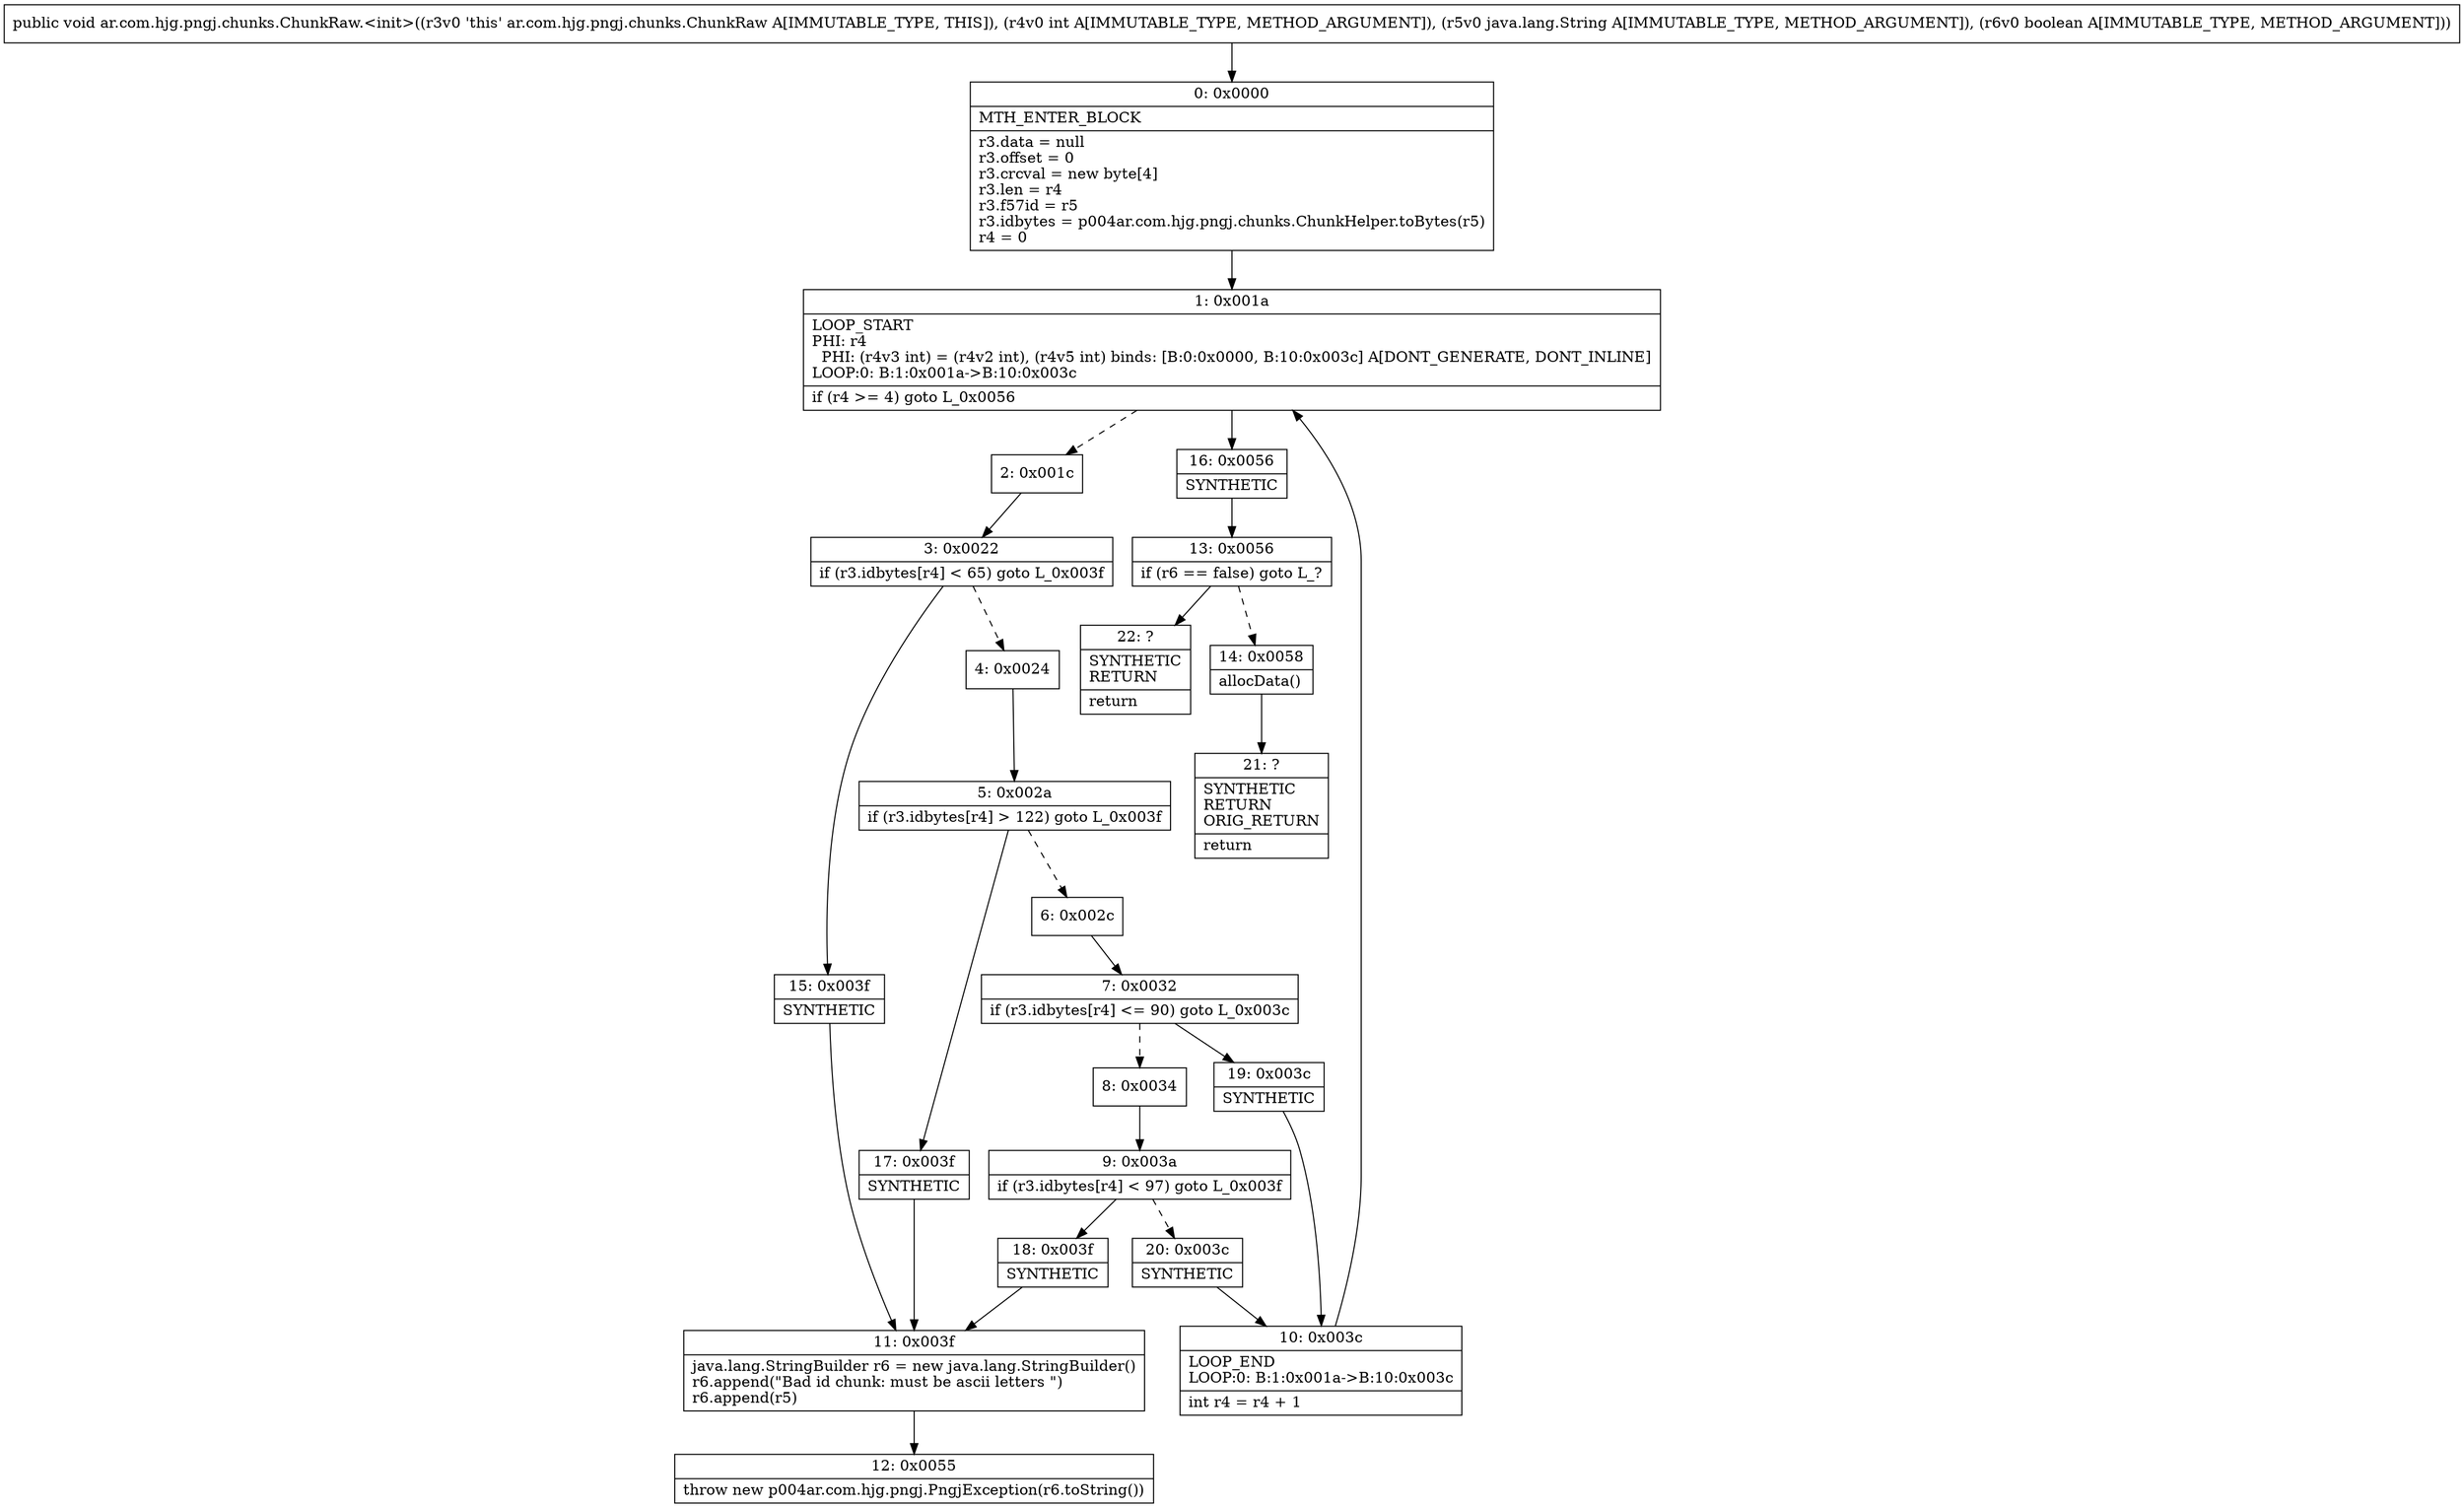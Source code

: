 digraph "CFG forar.com.hjg.pngj.chunks.ChunkRaw.\<init\>(ILjava\/lang\/String;Z)V" {
Node_0 [shape=record,label="{0\:\ 0x0000|MTH_ENTER_BLOCK\l|r3.data = null\lr3.offset = 0\lr3.crcval = new byte[4]\lr3.len = r4\lr3.f57id = r5\lr3.idbytes = p004ar.com.hjg.pngj.chunks.ChunkHelper.toBytes(r5)\lr4 = 0\l}"];
Node_1 [shape=record,label="{1\:\ 0x001a|LOOP_START\lPHI: r4 \l  PHI: (r4v3 int) = (r4v2 int), (r4v5 int) binds: [B:0:0x0000, B:10:0x003c] A[DONT_GENERATE, DONT_INLINE]\lLOOP:0: B:1:0x001a\-\>B:10:0x003c\l|if (r4 \>= 4) goto L_0x0056\l}"];
Node_2 [shape=record,label="{2\:\ 0x001c}"];
Node_3 [shape=record,label="{3\:\ 0x0022|if (r3.idbytes[r4] \< 65) goto L_0x003f\l}"];
Node_4 [shape=record,label="{4\:\ 0x0024}"];
Node_5 [shape=record,label="{5\:\ 0x002a|if (r3.idbytes[r4] \> 122) goto L_0x003f\l}"];
Node_6 [shape=record,label="{6\:\ 0x002c}"];
Node_7 [shape=record,label="{7\:\ 0x0032|if (r3.idbytes[r4] \<= 90) goto L_0x003c\l}"];
Node_8 [shape=record,label="{8\:\ 0x0034}"];
Node_9 [shape=record,label="{9\:\ 0x003a|if (r3.idbytes[r4] \< 97) goto L_0x003f\l}"];
Node_10 [shape=record,label="{10\:\ 0x003c|LOOP_END\lLOOP:0: B:1:0x001a\-\>B:10:0x003c\l|int r4 = r4 + 1\l}"];
Node_11 [shape=record,label="{11\:\ 0x003f|java.lang.StringBuilder r6 = new java.lang.StringBuilder()\lr6.append(\"Bad id chunk: must be ascii letters \")\lr6.append(r5)\l}"];
Node_12 [shape=record,label="{12\:\ 0x0055|throw new p004ar.com.hjg.pngj.PngjException(r6.toString())\l}"];
Node_13 [shape=record,label="{13\:\ 0x0056|if (r6 == false) goto L_?\l}"];
Node_14 [shape=record,label="{14\:\ 0x0058|allocData()\l}"];
Node_15 [shape=record,label="{15\:\ 0x003f|SYNTHETIC\l}"];
Node_16 [shape=record,label="{16\:\ 0x0056|SYNTHETIC\l}"];
Node_17 [shape=record,label="{17\:\ 0x003f|SYNTHETIC\l}"];
Node_18 [shape=record,label="{18\:\ 0x003f|SYNTHETIC\l}"];
Node_19 [shape=record,label="{19\:\ 0x003c|SYNTHETIC\l}"];
Node_20 [shape=record,label="{20\:\ 0x003c|SYNTHETIC\l}"];
Node_21 [shape=record,label="{21\:\ ?|SYNTHETIC\lRETURN\lORIG_RETURN\l|return\l}"];
Node_22 [shape=record,label="{22\:\ ?|SYNTHETIC\lRETURN\l|return\l}"];
MethodNode[shape=record,label="{public void ar.com.hjg.pngj.chunks.ChunkRaw.\<init\>((r3v0 'this' ar.com.hjg.pngj.chunks.ChunkRaw A[IMMUTABLE_TYPE, THIS]), (r4v0 int A[IMMUTABLE_TYPE, METHOD_ARGUMENT]), (r5v0 java.lang.String A[IMMUTABLE_TYPE, METHOD_ARGUMENT]), (r6v0 boolean A[IMMUTABLE_TYPE, METHOD_ARGUMENT])) }"];
MethodNode -> Node_0;
Node_0 -> Node_1;
Node_1 -> Node_2[style=dashed];
Node_1 -> Node_16;
Node_2 -> Node_3;
Node_3 -> Node_4[style=dashed];
Node_3 -> Node_15;
Node_4 -> Node_5;
Node_5 -> Node_6[style=dashed];
Node_5 -> Node_17;
Node_6 -> Node_7;
Node_7 -> Node_8[style=dashed];
Node_7 -> Node_19;
Node_8 -> Node_9;
Node_9 -> Node_18;
Node_9 -> Node_20[style=dashed];
Node_10 -> Node_1;
Node_11 -> Node_12;
Node_13 -> Node_14[style=dashed];
Node_13 -> Node_22;
Node_14 -> Node_21;
Node_15 -> Node_11;
Node_16 -> Node_13;
Node_17 -> Node_11;
Node_18 -> Node_11;
Node_19 -> Node_10;
Node_20 -> Node_10;
}


